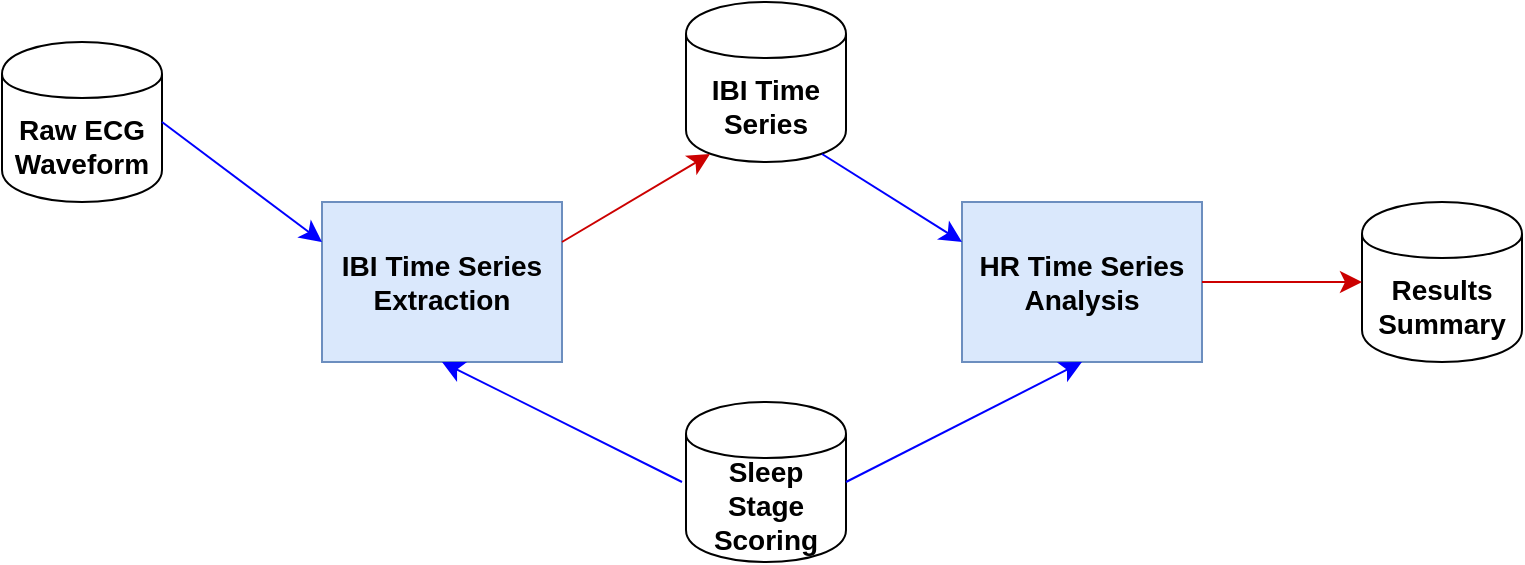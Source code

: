 <mxfile version="12.8.2" type="device"><diagram id="-7ERoDV2EgUq89tuoamc" name="Page-1"><mxGraphModel dx="867" dy="604" grid="1" gridSize="10" guides="1" tooltips="1" connect="1" arrows="1" fold="1" page="1" pageScale="1" pageWidth="850" pageHeight="1100" math="0" shadow="0"><root><mxCell id="0"/><mxCell id="1" parent="0"/><mxCell id="Db0dmxehe4iriaJH3LN1-2" value="&lt;font style=&quot;font-size: 14px&quot;&gt;&lt;b&gt;IBI Time Series Extraction&lt;/b&gt;&lt;/font&gt;" style="rounded=0;whiteSpace=wrap;html=1;fillColor=#dae8fc;strokeColor=#6c8ebf;" vertex="1" parent="1"><mxGeometry x="240" y="160" width="120" height="80" as="geometry"/></mxCell><mxCell id="Db0dmxehe4iriaJH3LN1-3" value="&lt;font style=&quot;font-size: 14px&quot;&gt;&lt;b&gt;HR Time Series Analysis&lt;/b&gt;&lt;/font&gt;" style="rounded=0;whiteSpace=wrap;html=1;fillColor=#dae8fc;strokeColor=#6c8ebf;" vertex="1" parent="1"><mxGeometry x="560" y="160" width="120" height="80" as="geometry"/></mxCell><mxCell id="Db0dmxehe4iriaJH3LN1-4" value="&lt;font style=&quot;font-size: 14px&quot;&gt;&lt;b&gt;Raw ECG Waveform&lt;/b&gt;&lt;/font&gt;" style="shape=cylinder;whiteSpace=wrap;html=1;boundedLbl=1;backgroundOutline=1;" vertex="1" parent="1"><mxGeometry x="80" y="80" width="80" height="80" as="geometry"/></mxCell><mxCell id="Db0dmxehe4iriaJH3LN1-5" value="&lt;font style=&quot;font-size: 14px&quot;&gt;&lt;b&gt;Sleep &lt;br&gt;Stage&lt;br&gt;Scoring&lt;/b&gt;&lt;/font&gt;" style="shape=cylinder;whiteSpace=wrap;html=1;boundedLbl=1;backgroundOutline=1;" vertex="1" parent="1"><mxGeometry x="422" y="260" width="80" height="80" as="geometry"/></mxCell><mxCell id="Db0dmxehe4iriaJH3LN1-6" value="&lt;font style=&quot;font-size: 14px&quot;&gt;&lt;b&gt;IBI Time Series&lt;/b&gt;&lt;/font&gt;" style="shape=cylinder;whiteSpace=wrap;html=1;boundedLbl=1;backgroundOutline=1;" vertex="1" parent="1"><mxGeometry x="422" y="60" width="80" height="80" as="geometry"/></mxCell><mxCell id="Db0dmxehe4iriaJH3LN1-7" value="" style="endArrow=classic;html=1;exitX=1;exitY=0.5;exitDx=0;exitDy=0;entryX=0;entryY=0.25;entryDx=0;entryDy=0;endSize=8;strokeColor=#0000FF;" edge="1" parent="1" source="Db0dmxehe4iriaJH3LN1-4" target="Db0dmxehe4iriaJH3LN1-2"><mxGeometry width="50" height="50" relative="1" as="geometry"><mxPoint x="400" y="360" as="sourcePoint"/><mxPoint x="450" y="310" as="targetPoint"/></mxGeometry></mxCell><mxCell id="Db0dmxehe4iriaJH3LN1-8" value="" style="endArrow=classic;html=1;entryX=0.5;entryY=1;entryDx=0;entryDy=0;endSize=8;strokeColor=#0000FF;" edge="1" parent="1" target="Db0dmxehe4iriaJH3LN1-2"><mxGeometry width="50" height="50" relative="1" as="geometry"><mxPoint x="420" y="300" as="sourcePoint"/><mxPoint x="240" y="340" as="targetPoint"/></mxGeometry></mxCell><mxCell id="Db0dmxehe4iriaJH3LN1-11" value="" style="endArrow=classic;html=1;exitX=1;exitY=0.25;exitDx=0;exitDy=0;entryX=0.15;entryY=0.95;entryDx=0;entryDy=0;endSize=8;entryPerimeter=0;strokeColor=#CC0000;" edge="1" parent="1" source="Db0dmxehe4iriaJH3LN1-2" target="Db0dmxehe4iriaJH3LN1-6"><mxGeometry width="50" height="50" relative="1" as="geometry"><mxPoint x="360" y="200" as="sourcePoint"/><mxPoint x="440" y="140" as="targetPoint"/><Array as="points"/></mxGeometry></mxCell><mxCell id="Db0dmxehe4iriaJH3LN1-13" value="" style="endArrow=classic;html=1;exitX=0.85;exitY=0.95;exitDx=0;exitDy=0;entryX=0;entryY=0.25;entryDx=0;entryDy=0;endSize=8;exitPerimeter=0;strokeColor=#0000FF;" edge="1" parent="1" source="Db0dmxehe4iriaJH3LN1-6" target="Db0dmxehe4iriaJH3LN1-3"><mxGeometry width="50" height="50" relative="1" as="geometry"><mxPoint x="480" y="264" as="sourcePoint"/><mxPoint x="532" y="200" as="targetPoint"/><Array as="points"/></mxGeometry></mxCell><mxCell id="Db0dmxehe4iriaJH3LN1-14" value="&lt;span style=&quot;font-size: 14px&quot;&gt;&lt;b&gt;Results Summary&lt;/b&gt;&lt;/span&gt;" style="shape=cylinder;whiteSpace=wrap;html=1;boundedLbl=1;backgroundOutline=1;" vertex="1" parent="1"><mxGeometry x="760" y="160" width="80" height="80" as="geometry"/></mxCell><mxCell id="Db0dmxehe4iriaJH3LN1-15" value="" style="endArrow=classic;html=1;exitX=0.85;exitY=0.95;exitDx=0;exitDy=0;entryX=0;entryY=0.5;entryDx=0;entryDy=0;endSize=8;exitPerimeter=0;strokeColor=#CC0000;" edge="1" parent="1" target="Db0dmxehe4iriaJH3LN1-14"><mxGeometry width="50" height="50" relative="1" as="geometry"><mxPoint x="680" y="200" as="sourcePoint"/><mxPoint x="744" y="264" as="targetPoint"/><Array as="points"/></mxGeometry></mxCell><mxCell id="Db0dmxehe4iriaJH3LN1-16" value="" style="endArrow=classic;html=1;exitX=1;exitY=0.5;exitDx=0;exitDy=0;entryX=0.5;entryY=1;entryDx=0;entryDy=0;endSize=8;strokeColor=#0000FF;" edge="1" parent="1" source="Db0dmxehe4iriaJH3LN1-5" target="Db0dmxehe4iriaJH3LN1-3"><mxGeometry width="50" height="50" relative="1" as="geometry"><mxPoint x="170" y="290" as="sourcePoint"/><mxPoint x="250" y="230" as="targetPoint"/></mxGeometry></mxCell></root></mxGraphModel></diagram></mxfile>